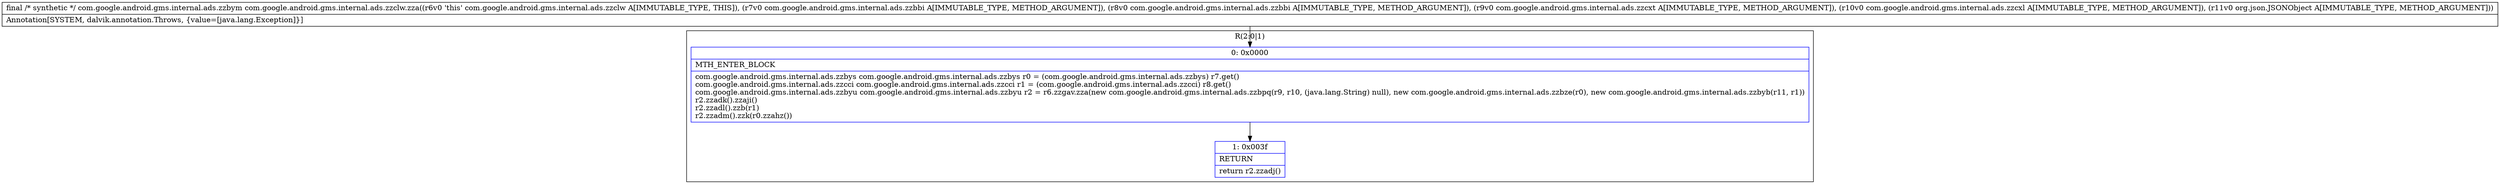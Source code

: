digraph "CFG forcom.google.android.gms.internal.ads.zzclw.zza(Lcom\/google\/android\/gms\/internal\/ads\/zzbbi;Lcom\/google\/android\/gms\/internal\/ads\/zzbbi;Lcom\/google\/android\/gms\/internal\/ads\/zzcxt;Lcom\/google\/android\/gms\/internal\/ads\/zzcxl;Lorg\/json\/JSONObject;)Lcom\/google\/android\/gms\/internal\/ads\/zzbym;" {
subgraph cluster_Region_1192783832 {
label = "R(2:0|1)";
node [shape=record,color=blue];
Node_0 [shape=record,label="{0\:\ 0x0000|MTH_ENTER_BLOCK\l|com.google.android.gms.internal.ads.zzbys com.google.android.gms.internal.ads.zzbys r0 = (com.google.android.gms.internal.ads.zzbys) r7.get()\lcom.google.android.gms.internal.ads.zzcci com.google.android.gms.internal.ads.zzcci r1 = (com.google.android.gms.internal.ads.zzcci) r8.get()\lcom.google.android.gms.internal.ads.zzbyu com.google.android.gms.internal.ads.zzbyu r2 = r6.zzgav.zza(new com.google.android.gms.internal.ads.zzbpq(r9, r10, (java.lang.String) null), new com.google.android.gms.internal.ads.zzbze(r0), new com.google.android.gms.internal.ads.zzbyb(r11, r1))\lr2.zzadk().zzaji()\lr2.zzadl().zzb(r1)\lr2.zzadm().zzk(r0.zzahz())\l}"];
Node_1 [shape=record,label="{1\:\ 0x003f|RETURN\l|return r2.zzadj()\l}"];
}
MethodNode[shape=record,label="{final \/* synthetic *\/ com.google.android.gms.internal.ads.zzbym com.google.android.gms.internal.ads.zzclw.zza((r6v0 'this' com.google.android.gms.internal.ads.zzclw A[IMMUTABLE_TYPE, THIS]), (r7v0 com.google.android.gms.internal.ads.zzbbi A[IMMUTABLE_TYPE, METHOD_ARGUMENT]), (r8v0 com.google.android.gms.internal.ads.zzbbi A[IMMUTABLE_TYPE, METHOD_ARGUMENT]), (r9v0 com.google.android.gms.internal.ads.zzcxt A[IMMUTABLE_TYPE, METHOD_ARGUMENT]), (r10v0 com.google.android.gms.internal.ads.zzcxl A[IMMUTABLE_TYPE, METHOD_ARGUMENT]), (r11v0 org.json.JSONObject A[IMMUTABLE_TYPE, METHOD_ARGUMENT]))  | Annotation[SYSTEM, dalvik.annotation.Throws, \{value=[java.lang.Exception]\}]\l}"];
MethodNode -> Node_0;
Node_0 -> Node_1;
}

